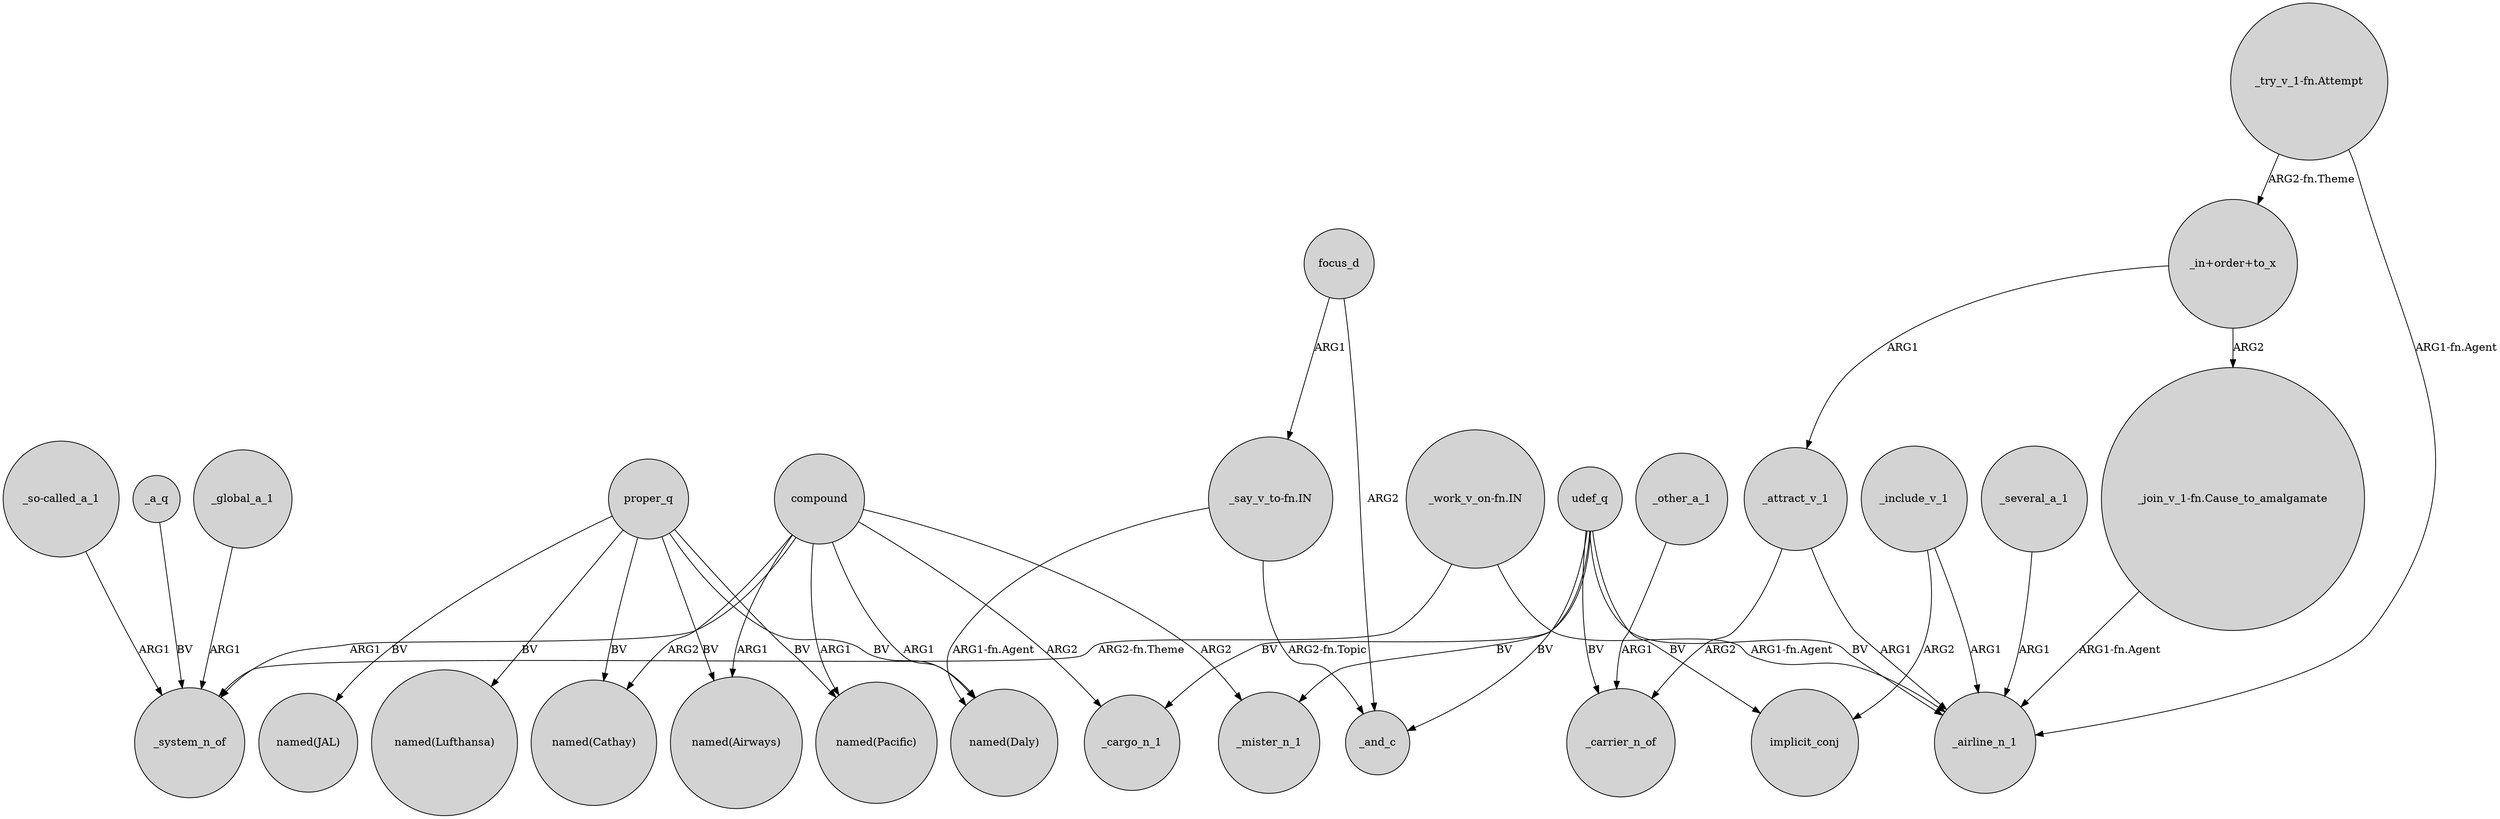 digraph {
	node [shape=circle style=filled]
	_global_a_1 -> _system_n_of [label=ARG1]
	_include_v_1 -> _airline_n_1 [label=ARG1]
	"_try_v_1-fn.Attempt" -> _airline_n_1 [label="ARG1-fn.Agent"]
	proper_q -> "named(Daly)" [label=BV]
	compound -> _system_n_of [label=ARG1]
	proper_q -> "named(Airways)" [label=BV]
	compound -> _mister_n_1 [label=ARG2]
	"_say_v_to-fn.IN" -> "named(Daly)" [label="ARG1-fn.Agent"]
	udef_q -> _mister_n_1 [label=BV]
	_several_a_1 -> _airline_n_1 [label=ARG1]
	udef_q -> _cargo_n_1 [label=BV]
	"_in+order+to_x" -> _attract_v_1 [label=ARG1]
	proper_q -> "named(Lufthansa)" [label=BV]
	_include_v_1 -> implicit_conj [label=ARG2]
	udef_q -> implicit_conj [label=BV]
	focus_d -> _and_c [label=ARG2]
	"_try_v_1-fn.Attempt" -> "_in+order+to_x" [label="ARG2-fn.Theme"]
	"_join_v_1-fn.Cause_to_amalgamate" -> _airline_n_1 [label="ARG1-fn.Agent"]
	_attract_v_1 -> _carrier_n_of [label=ARG2]
	"_work_v_on-fn.IN" -> _system_n_of [label="ARG2-fn.Theme"]
	_other_a_1 -> _carrier_n_of [label=ARG1]
	proper_q -> "named(Cathay)" [label=BV]
	"_say_v_to-fn.IN" -> _and_c [label="ARG2-fn.Topic"]
	compound -> "named(Cathay)" [label=ARG2]
	"_so-called_a_1" -> _system_n_of [label=ARG1]
	_a_q -> _system_n_of [label=BV]
	"_in+order+to_x" -> "_join_v_1-fn.Cause_to_amalgamate" [label=ARG2]
	"_work_v_on-fn.IN" -> _airline_n_1 [label="ARG1-fn.Agent"]
	udef_q -> _carrier_n_of [label=BV]
	compound -> "named(Daly)" [label=ARG1]
	udef_q -> _airline_n_1 [label=BV]
	proper_q -> "named(JAL)" [label=BV]
	compound -> _cargo_n_1 [label=ARG2]
	_attract_v_1 -> _airline_n_1 [label=ARG1]
	udef_q -> _and_c [label=BV]
	compound -> "named(Pacific)" [label=ARG1]
	proper_q -> "named(Pacific)" [label=BV]
	focus_d -> "_say_v_to-fn.IN" [label=ARG1]
	compound -> "named(Airways)" [label=ARG1]
}

